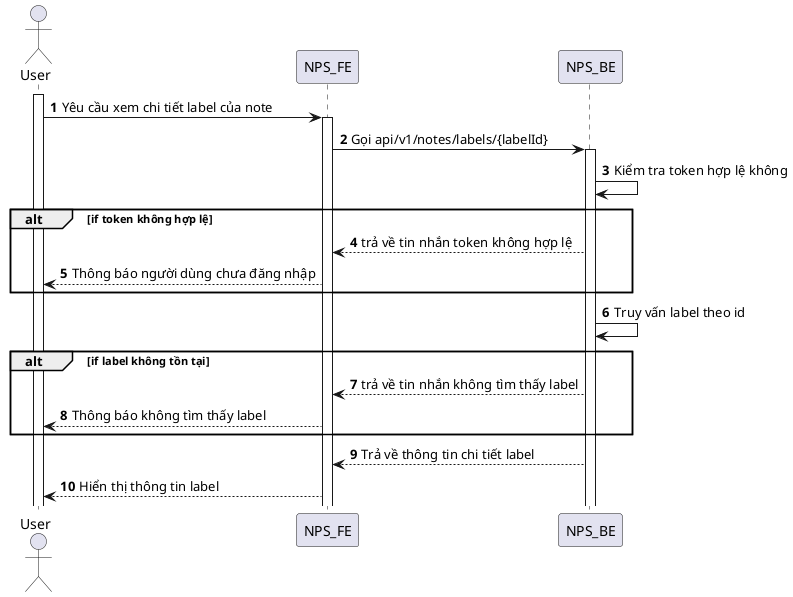 @startuml
autonumber
actor User
activate User
User -> NPS_FE: Yêu cầu xem chi tiết label của note
activate NPS_FE
NPS_FE -> NPS_BE: Gọi api/v1/notes/labels/{labelId}
activate NPS_BE
NPS_BE -> NPS_BE: Kiểm tra token hợp lệ không
alt if token không hợp lệ
NPS_BE --> NPS_FE: trả về tin nhắn token không hợp lệ
NPS_FE --> User: Thông báo người dùng chưa đăng nhập
end
NPS_BE -> NPS_BE: Truy vấn label theo id
alt if label không tồn tại
NPS_BE --> NPS_FE: trả về tin nhắn không tìm thấy label
NPS_FE --> User: Thông báo không tìm thấy label
end
NPS_BE --> NPS_FE: Trả về thông tin chi tiết label
NPS_FE --> User: Hiển thị thông tin label
@enduml